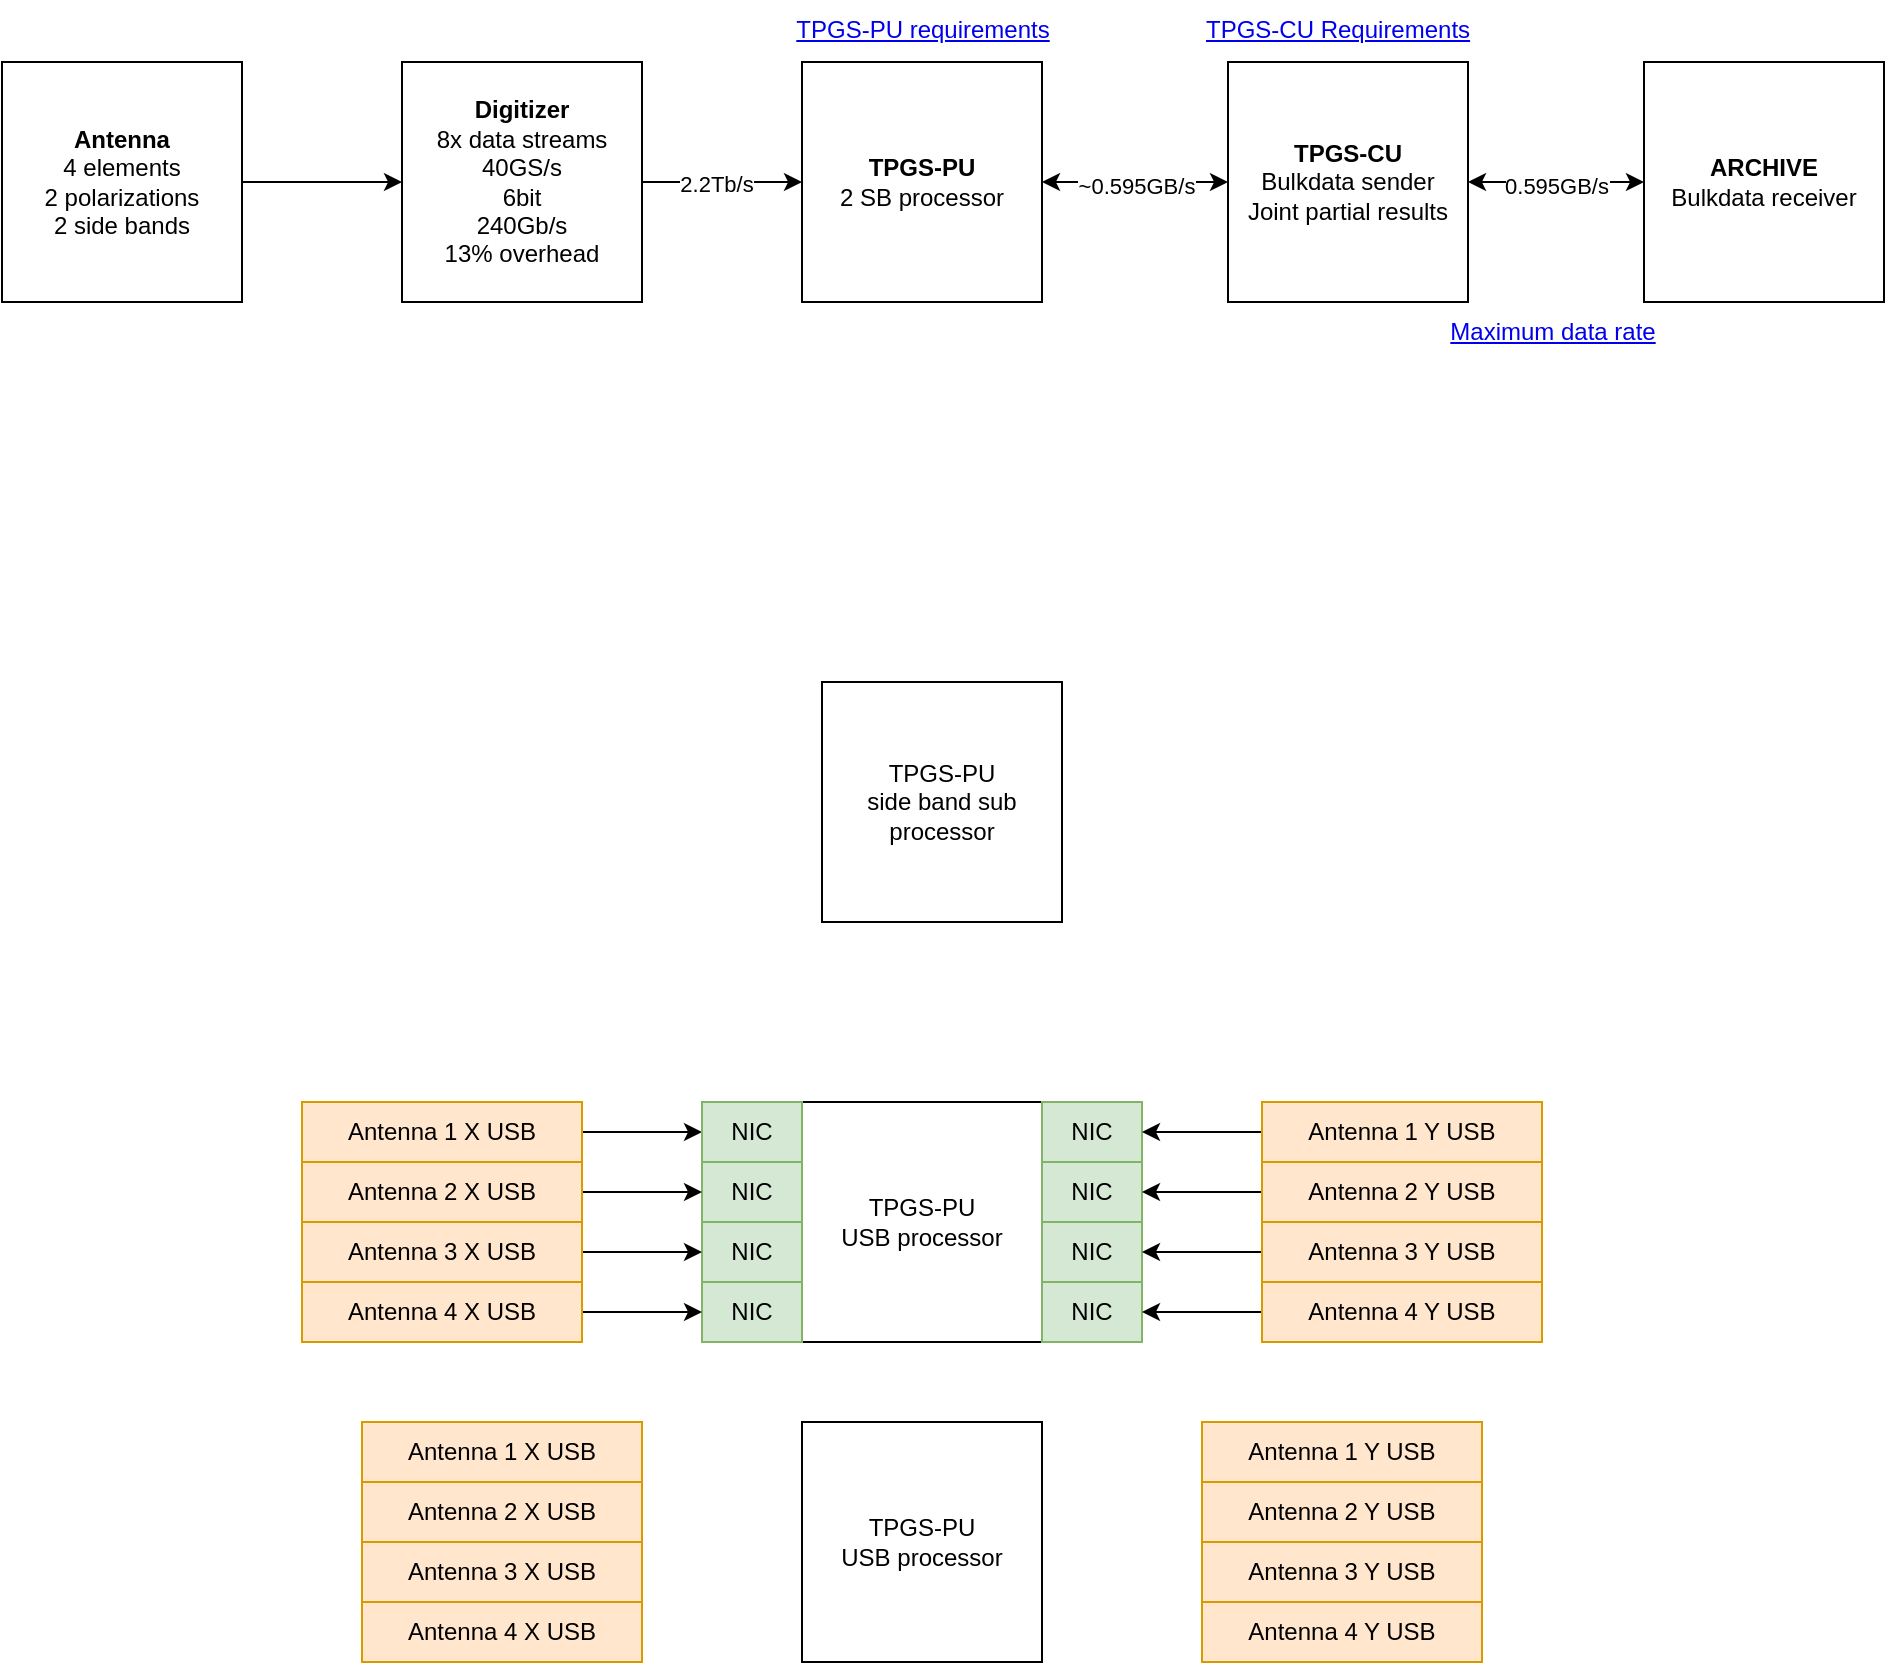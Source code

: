 <mxfile version="26.0.6">
  <diagram name="Page-1" id="zhnkzlj7r6Azo-q6BEJL">
    <mxGraphModel dx="1097" dy="1796" grid="1" gridSize="10" guides="1" tooltips="1" connect="1" arrows="1" fold="1" page="1" pageScale="1" pageWidth="850" pageHeight="1100" math="0" shadow="0">
      <root>
        <mxCell id="0" />
        <mxCell id="1" parent="0" />
        <mxCell id="ud-VxVPDWCNM-HSFa2yf-1" value="TPGS-PU&lt;div&gt;USB processor&lt;/div&gt;" style="whiteSpace=wrap;html=1;aspect=fixed;" vertex="1" parent="1">
          <mxGeometry x="400" y="160" width="120" height="120" as="geometry" />
        </mxCell>
        <mxCell id="ud-VxVPDWCNM-HSFa2yf-31" style="edgeStyle=orthogonalEdgeStyle;rounded=0;orthogonalLoop=1;jettySize=auto;html=1;entryX=0;entryY=0.5;entryDx=0;entryDy=0;" edge="1" parent="1" source="ud-VxVPDWCNM-HSFa2yf-12" target="ud-VxVPDWCNM-HSFa2yf-19">
          <mxGeometry relative="1" as="geometry" />
        </mxCell>
        <mxCell id="ud-VxVPDWCNM-HSFa2yf-12" value="Antenna 1 X USB" style="rounded=0;whiteSpace=wrap;html=1;fillColor=#ffe6cc;strokeColor=#d79b00;" vertex="1" parent="1">
          <mxGeometry x="150" y="160" width="140" height="30" as="geometry" />
        </mxCell>
        <mxCell id="ud-VxVPDWCNM-HSFa2yf-19" value="NIC" style="rounded=0;whiteSpace=wrap;html=1;fillColor=#d5e8d4;strokeColor=#82b366;" vertex="1" parent="1">
          <mxGeometry x="350" y="160" width="50" height="30" as="geometry" />
        </mxCell>
        <mxCell id="ud-VxVPDWCNM-HSFa2yf-21" value="NIC" style="rounded=0;whiteSpace=wrap;html=1;fillColor=#d5e8d4;strokeColor=#82b366;" vertex="1" parent="1">
          <mxGeometry x="350" y="190" width="50" height="30" as="geometry" />
        </mxCell>
        <mxCell id="ud-VxVPDWCNM-HSFa2yf-23" value="NIC" style="rounded=0;whiteSpace=wrap;html=1;fillColor=#d5e8d4;strokeColor=#82b366;" vertex="1" parent="1">
          <mxGeometry x="350" y="220" width="50" height="30" as="geometry" />
        </mxCell>
        <mxCell id="ud-VxVPDWCNM-HSFa2yf-24" value="NIC" style="rounded=0;whiteSpace=wrap;html=1;fillColor=#d5e8d4;strokeColor=#82b366;" vertex="1" parent="1">
          <mxGeometry x="350" y="250" width="50" height="30" as="geometry" />
        </mxCell>
        <mxCell id="ud-VxVPDWCNM-HSFa2yf-32" style="edgeStyle=orthogonalEdgeStyle;rounded=0;orthogonalLoop=1;jettySize=auto;html=1;entryX=0;entryY=0.5;entryDx=0;entryDy=0;" edge="1" parent="1" source="ud-VxVPDWCNM-HSFa2yf-26" target="ud-VxVPDWCNM-HSFa2yf-21">
          <mxGeometry relative="1" as="geometry" />
        </mxCell>
        <mxCell id="ud-VxVPDWCNM-HSFa2yf-26" value="Antenna 2 X USB" style="rounded=0;whiteSpace=wrap;html=1;fillColor=#ffe6cc;strokeColor=#d79b00;" vertex="1" parent="1">
          <mxGeometry x="150" y="190" width="140" height="30" as="geometry" />
        </mxCell>
        <mxCell id="ud-VxVPDWCNM-HSFa2yf-33" style="edgeStyle=orthogonalEdgeStyle;rounded=0;orthogonalLoop=1;jettySize=auto;html=1;entryX=0;entryY=0.5;entryDx=0;entryDy=0;" edge="1" parent="1" source="ud-VxVPDWCNM-HSFa2yf-28" target="ud-VxVPDWCNM-HSFa2yf-23">
          <mxGeometry relative="1" as="geometry" />
        </mxCell>
        <mxCell id="ud-VxVPDWCNM-HSFa2yf-28" value="Antenna 3 X USB" style="rounded=0;whiteSpace=wrap;html=1;fillColor=#ffe6cc;strokeColor=#d79b00;" vertex="1" parent="1">
          <mxGeometry x="150" y="220" width="140" height="30" as="geometry" />
        </mxCell>
        <mxCell id="ud-VxVPDWCNM-HSFa2yf-35" style="edgeStyle=orthogonalEdgeStyle;rounded=0;orthogonalLoop=1;jettySize=auto;html=1;entryX=0;entryY=0.5;entryDx=0;entryDy=0;" edge="1" parent="1" source="ud-VxVPDWCNM-HSFa2yf-29" target="ud-VxVPDWCNM-HSFa2yf-24">
          <mxGeometry relative="1" as="geometry" />
        </mxCell>
        <mxCell id="ud-VxVPDWCNM-HSFa2yf-29" value="Antenna 4 X USB" style="rounded=0;whiteSpace=wrap;html=1;fillColor=#ffe6cc;strokeColor=#d79b00;" vertex="1" parent="1">
          <mxGeometry x="150" y="250" width="140" height="30" as="geometry" />
        </mxCell>
        <mxCell id="ud-VxVPDWCNM-HSFa2yf-37" value="NIC" style="rounded=0;whiteSpace=wrap;html=1;fillColor=#d5e8d4;strokeColor=#82b366;" vertex="1" parent="1">
          <mxGeometry x="520" y="160" width="50" height="30" as="geometry" />
        </mxCell>
        <mxCell id="ud-VxVPDWCNM-HSFa2yf-38" value="NIC" style="rounded=0;whiteSpace=wrap;html=1;fillColor=#d5e8d4;strokeColor=#82b366;" vertex="1" parent="1">
          <mxGeometry x="520" y="190" width="50" height="30" as="geometry" />
        </mxCell>
        <mxCell id="ud-VxVPDWCNM-HSFa2yf-39" value="NIC" style="rounded=0;whiteSpace=wrap;html=1;fillColor=#d5e8d4;strokeColor=#82b366;" vertex="1" parent="1">
          <mxGeometry x="520" y="220" width="50" height="30" as="geometry" />
        </mxCell>
        <mxCell id="ud-VxVPDWCNM-HSFa2yf-40" value="NIC" style="rounded=0;whiteSpace=wrap;html=1;fillColor=#d5e8d4;strokeColor=#82b366;" vertex="1" parent="1">
          <mxGeometry x="520" y="250" width="50" height="30" as="geometry" />
        </mxCell>
        <mxCell id="ud-VxVPDWCNM-HSFa2yf-45" style="edgeStyle=orthogonalEdgeStyle;rounded=0;orthogonalLoop=1;jettySize=auto;html=1;" edge="1" parent="1" source="ud-VxVPDWCNM-HSFa2yf-41" target="ud-VxVPDWCNM-HSFa2yf-37">
          <mxGeometry relative="1" as="geometry" />
        </mxCell>
        <mxCell id="ud-VxVPDWCNM-HSFa2yf-41" value="Antenna 1 Y USB" style="rounded=0;whiteSpace=wrap;html=1;fillColor=#ffe6cc;strokeColor=#d79b00;" vertex="1" parent="1">
          <mxGeometry x="630" y="160" width="140" height="30" as="geometry" />
        </mxCell>
        <mxCell id="ud-VxVPDWCNM-HSFa2yf-46" style="edgeStyle=orthogonalEdgeStyle;rounded=0;orthogonalLoop=1;jettySize=auto;html=1;" edge="1" parent="1" source="ud-VxVPDWCNM-HSFa2yf-42" target="ud-VxVPDWCNM-HSFa2yf-38">
          <mxGeometry relative="1" as="geometry" />
        </mxCell>
        <mxCell id="ud-VxVPDWCNM-HSFa2yf-42" value="Antenna 2 Y USB" style="rounded=0;whiteSpace=wrap;html=1;fillColor=#ffe6cc;strokeColor=#d79b00;" vertex="1" parent="1">
          <mxGeometry x="630" y="190" width="140" height="30" as="geometry" />
        </mxCell>
        <mxCell id="ud-VxVPDWCNM-HSFa2yf-47" style="edgeStyle=orthogonalEdgeStyle;rounded=0;orthogonalLoop=1;jettySize=auto;html=1;" edge="1" parent="1" source="ud-VxVPDWCNM-HSFa2yf-43" target="ud-VxVPDWCNM-HSFa2yf-39">
          <mxGeometry relative="1" as="geometry" />
        </mxCell>
        <mxCell id="ud-VxVPDWCNM-HSFa2yf-43" value="Antenna 3 Y USB" style="rounded=0;whiteSpace=wrap;html=1;fillColor=#ffe6cc;strokeColor=#d79b00;" vertex="1" parent="1">
          <mxGeometry x="630" y="220" width="140" height="30" as="geometry" />
        </mxCell>
        <mxCell id="ud-VxVPDWCNM-HSFa2yf-48" style="edgeStyle=orthogonalEdgeStyle;rounded=0;orthogonalLoop=1;jettySize=auto;html=1;" edge="1" parent="1" source="ud-VxVPDWCNM-HSFa2yf-44" target="ud-VxVPDWCNM-HSFa2yf-40">
          <mxGeometry relative="1" as="geometry" />
        </mxCell>
        <mxCell id="ud-VxVPDWCNM-HSFa2yf-44" value="Antenna 4 Y USB" style="rounded=0;whiteSpace=wrap;html=1;fillColor=#ffe6cc;strokeColor=#d79b00;" vertex="1" parent="1">
          <mxGeometry x="630" y="250" width="140" height="30" as="geometry" />
        </mxCell>
        <mxCell id="ud-VxVPDWCNM-HSFa2yf-74" value="TPGS-PU&lt;div&gt;USB processor&lt;/div&gt;" style="whiteSpace=wrap;html=1;aspect=fixed;" vertex="1" parent="1">
          <mxGeometry x="400" y="320" width="120" height="120" as="geometry" />
        </mxCell>
        <mxCell id="ud-VxVPDWCNM-HSFa2yf-75" value="Antenna 1 X USB" style="rounded=0;whiteSpace=wrap;html=1;fillColor=#ffe6cc;strokeColor=#d79b00;" vertex="1" parent="1">
          <mxGeometry x="180" y="320" width="140" height="30" as="geometry" />
        </mxCell>
        <mxCell id="ud-VxVPDWCNM-HSFa2yf-76" value="Antenna 2 X USB" style="rounded=0;whiteSpace=wrap;html=1;fillColor=#ffe6cc;strokeColor=#d79b00;" vertex="1" parent="1">
          <mxGeometry x="180" y="350" width="140" height="30" as="geometry" />
        </mxCell>
        <mxCell id="ud-VxVPDWCNM-HSFa2yf-77" value="Antenna 3 X USB" style="rounded=0;whiteSpace=wrap;html=1;fillColor=#ffe6cc;strokeColor=#d79b00;" vertex="1" parent="1">
          <mxGeometry x="180" y="380" width="140" height="30" as="geometry" />
        </mxCell>
        <mxCell id="ud-VxVPDWCNM-HSFa2yf-78" value="Antenna 4 X USB" style="rounded=0;whiteSpace=wrap;html=1;fillColor=#ffe6cc;strokeColor=#d79b00;" vertex="1" parent="1">
          <mxGeometry x="180" y="410" width="140" height="30" as="geometry" />
        </mxCell>
        <mxCell id="ud-VxVPDWCNM-HSFa2yf-79" value="Antenna 1 Y USB" style="rounded=0;whiteSpace=wrap;html=1;fillColor=#ffe6cc;strokeColor=#d79b00;" vertex="1" parent="1">
          <mxGeometry x="600" y="320" width="140" height="30" as="geometry" />
        </mxCell>
        <mxCell id="ud-VxVPDWCNM-HSFa2yf-80" value="Antenna 2 Y USB" style="rounded=0;whiteSpace=wrap;html=1;fillColor=#ffe6cc;strokeColor=#d79b00;" vertex="1" parent="1">
          <mxGeometry x="600" y="350" width="140" height="30" as="geometry" />
        </mxCell>
        <mxCell id="ud-VxVPDWCNM-HSFa2yf-81" value="Antenna 3 Y USB" style="rounded=0;whiteSpace=wrap;html=1;fillColor=#ffe6cc;strokeColor=#d79b00;" vertex="1" parent="1">
          <mxGeometry x="600" y="380" width="140" height="30" as="geometry" />
        </mxCell>
        <mxCell id="ud-VxVPDWCNM-HSFa2yf-82" value="Antenna 4 Y USB" style="rounded=0;whiteSpace=wrap;html=1;fillColor=#ffe6cc;strokeColor=#d79b00;" vertex="1" parent="1">
          <mxGeometry x="600" y="410" width="140" height="30" as="geometry" />
        </mxCell>
        <mxCell id="ud-VxVPDWCNM-HSFa2yf-83" value="TPGS-PU&lt;div&gt;side band sub processor&lt;/div&gt;" style="whiteSpace=wrap;html=1;aspect=fixed;" vertex="1" parent="1">
          <mxGeometry x="410" y="-50" width="120" height="120" as="geometry" />
        </mxCell>
        <mxCell id="ud-VxVPDWCNM-HSFa2yf-91" value="" style="edgeStyle=orthogonalEdgeStyle;rounded=0;orthogonalLoop=1;jettySize=auto;html=1;startArrow=classic;startFill=1;" edge="1" parent="1" source="ud-VxVPDWCNM-HSFa2yf-84" target="ud-VxVPDWCNM-HSFa2yf-85">
          <mxGeometry relative="1" as="geometry" />
        </mxCell>
        <mxCell id="ud-VxVPDWCNM-HSFa2yf-102" value="~0.595GB/s" style="edgeLabel;html=1;align=center;verticalAlign=middle;resizable=0;points=[];" vertex="1" connectable="0" parent="ud-VxVPDWCNM-HSFa2yf-91">
          <mxGeometry x="0.028" y="-2" relative="1" as="geometry">
            <mxPoint x="-1" as="offset" />
          </mxGeometry>
        </mxCell>
        <mxCell id="ud-VxVPDWCNM-HSFa2yf-84" value="&lt;b&gt;TPGS-PU&lt;/b&gt;&lt;div&gt;2 SB processor&lt;/div&gt;" style="whiteSpace=wrap;html=1;aspect=fixed;" vertex="1" parent="1">
          <mxGeometry x="400" y="-360" width="120" height="120" as="geometry" />
        </mxCell>
        <mxCell id="ud-VxVPDWCNM-HSFa2yf-92" value="" style="edgeStyle=orthogonalEdgeStyle;rounded=0;orthogonalLoop=1;jettySize=auto;html=1;startArrow=classic;startFill=1;" edge="1" parent="1" source="ud-VxVPDWCNM-HSFa2yf-85" target="ud-VxVPDWCNM-HSFa2yf-88">
          <mxGeometry relative="1" as="geometry" />
        </mxCell>
        <mxCell id="ud-VxVPDWCNM-HSFa2yf-101" value="0.595GB/s" style="edgeLabel;html=1;align=center;verticalAlign=middle;resizable=0;points=[];" vertex="1" connectable="0" parent="ud-VxVPDWCNM-HSFa2yf-92">
          <mxGeometry x="-0.015" y="-2" relative="1" as="geometry">
            <mxPoint as="offset" />
          </mxGeometry>
        </mxCell>
        <mxCell id="ud-VxVPDWCNM-HSFa2yf-85" value="&lt;b&gt;TPGS-CU&lt;/b&gt;&lt;div&gt;Bulkdata sender&lt;br&gt;&lt;div&gt;Joint partial results&lt;/div&gt;&lt;/div&gt;" style="whiteSpace=wrap;html=1;aspect=fixed;" vertex="1" parent="1">
          <mxGeometry x="613" y="-360" width="120" height="120" as="geometry" />
        </mxCell>
        <mxCell id="ud-VxVPDWCNM-HSFa2yf-89" value="" style="edgeStyle=orthogonalEdgeStyle;rounded=0;orthogonalLoop=1;jettySize=auto;html=1;" edge="1" parent="1" source="ud-VxVPDWCNM-HSFa2yf-86" target="ud-VxVPDWCNM-HSFa2yf-87">
          <mxGeometry relative="1" as="geometry" />
        </mxCell>
        <mxCell id="ud-VxVPDWCNM-HSFa2yf-86" value="&lt;b&gt;Antenna&lt;/b&gt;&lt;div&gt;4 elements&lt;/div&gt;&lt;div&gt;2 polarizations&lt;/div&gt;&lt;div&gt;2 side bands&lt;/div&gt;" style="whiteSpace=wrap;html=1;aspect=fixed;" vertex="1" parent="1">
          <mxGeometry y="-360" width="120" height="120" as="geometry" />
        </mxCell>
        <mxCell id="ud-VxVPDWCNM-HSFa2yf-90" value="" style="edgeStyle=orthogonalEdgeStyle;rounded=0;orthogonalLoop=1;jettySize=auto;html=1;" edge="1" parent="1" source="ud-VxVPDWCNM-HSFa2yf-87" target="ud-VxVPDWCNM-HSFa2yf-84">
          <mxGeometry relative="1" as="geometry" />
        </mxCell>
        <mxCell id="ud-VxVPDWCNM-HSFa2yf-95" value="2.2Tb/s" style="edgeLabel;html=1;align=center;verticalAlign=middle;resizable=0;points=[];" vertex="1" connectable="0" parent="ud-VxVPDWCNM-HSFa2yf-90">
          <mxGeometry x="-0.076" y="-1" relative="1" as="geometry">
            <mxPoint as="offset" />
          </mxGeometry>
        </mxCell>
        <mxCell id="ud-VxVPDWCNM-HSFa2yf-87" value="&lt;b&gt;Digitizer&lt;/b&gt;&lt;div&gt;8x data streams&lt;/div&gt;&lt;div&gt;40GS/s&lt;/div&gt;&lt;div&gt;6bit&lt;/div&gt;&lt;div&gt;240Gb/s&lt;/div&gt;&lt;div&gt;13% overhead&lt;/div&gt;" style="whiteSpace=wrap;html=1;aspect=fixed;" vertex="1" parent="1">
          <mxGeometry x="200" y="-360" width="120" height="120" as="geometry" />
        </mxCell>
        <mxCell id="ud-VxVPDWCNM-HSFa2yf-88" value="&lt;b&gt;ARCHIVE&lt;/b&gt;&lt;div&gt;Bulkdata receiver&lt;/div&gt;" style="whiteSpace=wrap;html=1;aspect=fixed;" vertex="1" parent="1">
          <mxGeometry x="821" y="-360" width="120" height="120" as="geometry" />
        </mxCell>
        <mxCell id="ud-VxVPDWCNM-HSFa2yf-98" value="&lt;a href=&quot;https://almaobservatory.jamacloud.com/perspective.req#/items/30319?projectId=71&quot;&gt;Maximum data rate&lt;/a&gt;" style="text;html=1;align=center;verticalAlign=middle;resizable=0;points=[];autosize=1;strokeColor=none;fillColor=none;" vertex="1" parent="1">
          <mxGeometry x="710" y="-240" width="130" height="30" as="geometry" />
        </mxCell>
        <UserObject label="&lt;a href=&quot;https://confluence.alma.cl/display/ACAS/TPGS-CU+Requirements&quot;&gt;TPGS-CU Requirements&lt;/a&gt;" link="&lt;a href=&quot;https://confluence.alma.cl/display/ACAS/TPGS-CU+Requirements&quot;&gt;TPGS-CU Requirements &lt;/a&gt;" id="ud-VxVPDWCNM-HSFa2yf-104">
          <mxCell style="text;whiteSpace=wrap;html=1;" vertex="1" parent="1">
            <mxGeometry x="600" y="-390" width="150" height="40" as="geometry" />
          </mxCell>
        </UserObject>
        <mxCell id="ud-VxVPDWCNM-HSFa2yf-105" value="&lt;a href=&quot;https://confluence.alma.cl/display/ACAS/TPGS-PU+requirements&quot;&gt;TPGS-PU requirements&lt;/a&gt;" style="text;html=1;align=center;verticalAlign=middle;resizable=0;points=[];autosize=1;strokeColor=none;fillColor=none;" vertex="1" parent="1">
          <mxGeometry x="385" y="-391" width="150" height="30" as="geometry" />
        </mxCell>
      </root>
    </mxGraphModel>
  </diagram>
</mxfile>
